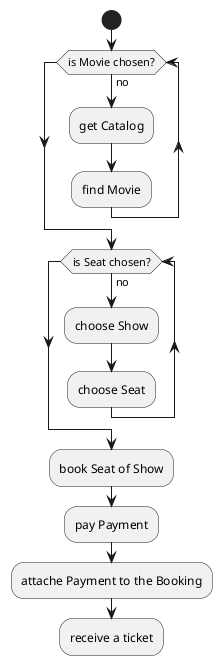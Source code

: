 @startuml
start

while (is Movie chosen?) is (no)
    :get Catalog;
    :find Movie;
while end
while (is Seat chosen?) is (no)
    :choose Show;
    :choose Seat;
while end
:book Seat of Show;
:pay Payment;
:attache Payment to the Booking;
:receive a ticket;
@enduml
